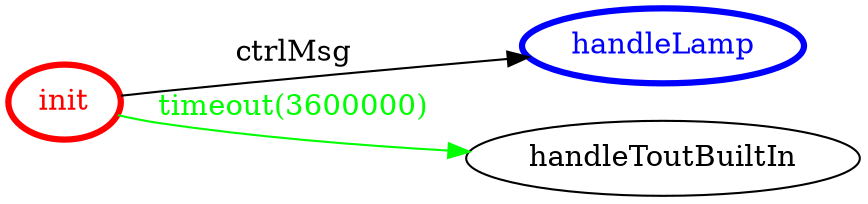/*
*
* A GraphViz DOT FSM description 
* Please use a GraphViz visualizer (like http://www.webgraphviz.com)
*  
*/

digraph finite_state_machine {
	rankdir=LR
	size="8,5"
	
	init [ color = red ][ fontcolor = red ][ penwidth = 3 ]
	handleLamp [ color = blue ][ fontcolor = blue ][ penwidth = 3 ]
	
	init -> handleToutBuiltIn [ label = "timeout(3600000)" ][ color = green ][ fontcolor = green ]
	init -> handleLamp [ label = "ctrlMsg" ][ color = black ][ fontcolor = black ]
}
